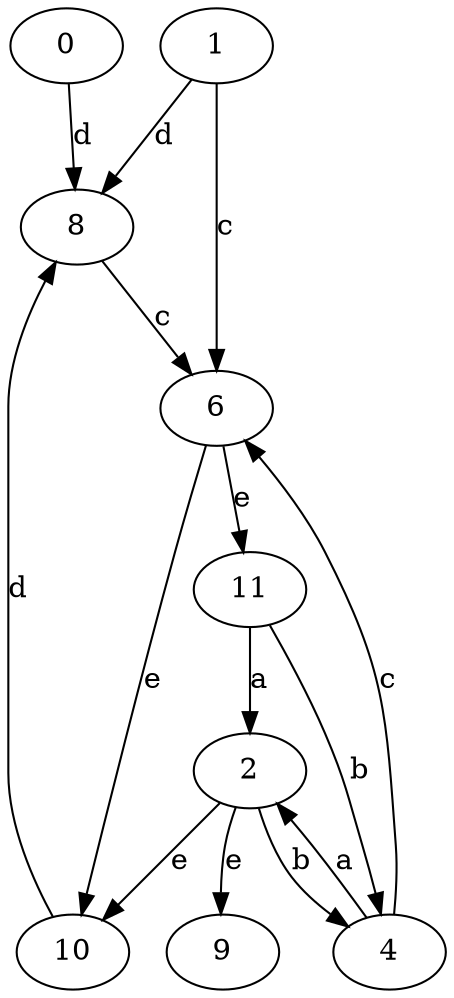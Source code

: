 strict digraph  {
0;
1;
2;
4;
6;
8;
9;
10;
11;
0 -> 8  [label=d];
1 -> 6  [label=c];
1 -> 8  [label=d];
2 -> 4  [label=b];
2 -> 9  [label=e];
2 -> 10  [label=e];
4 -> 2  [label=a];
4 -> 6  [label=c];
6 -> 10  [label=e];
6 -> 11  [label=e];
8 -> 6  [label=c];
10 -> 8  [label=d];
11 -> 2  [label=a];
11 -> 4  [label=b];
}
